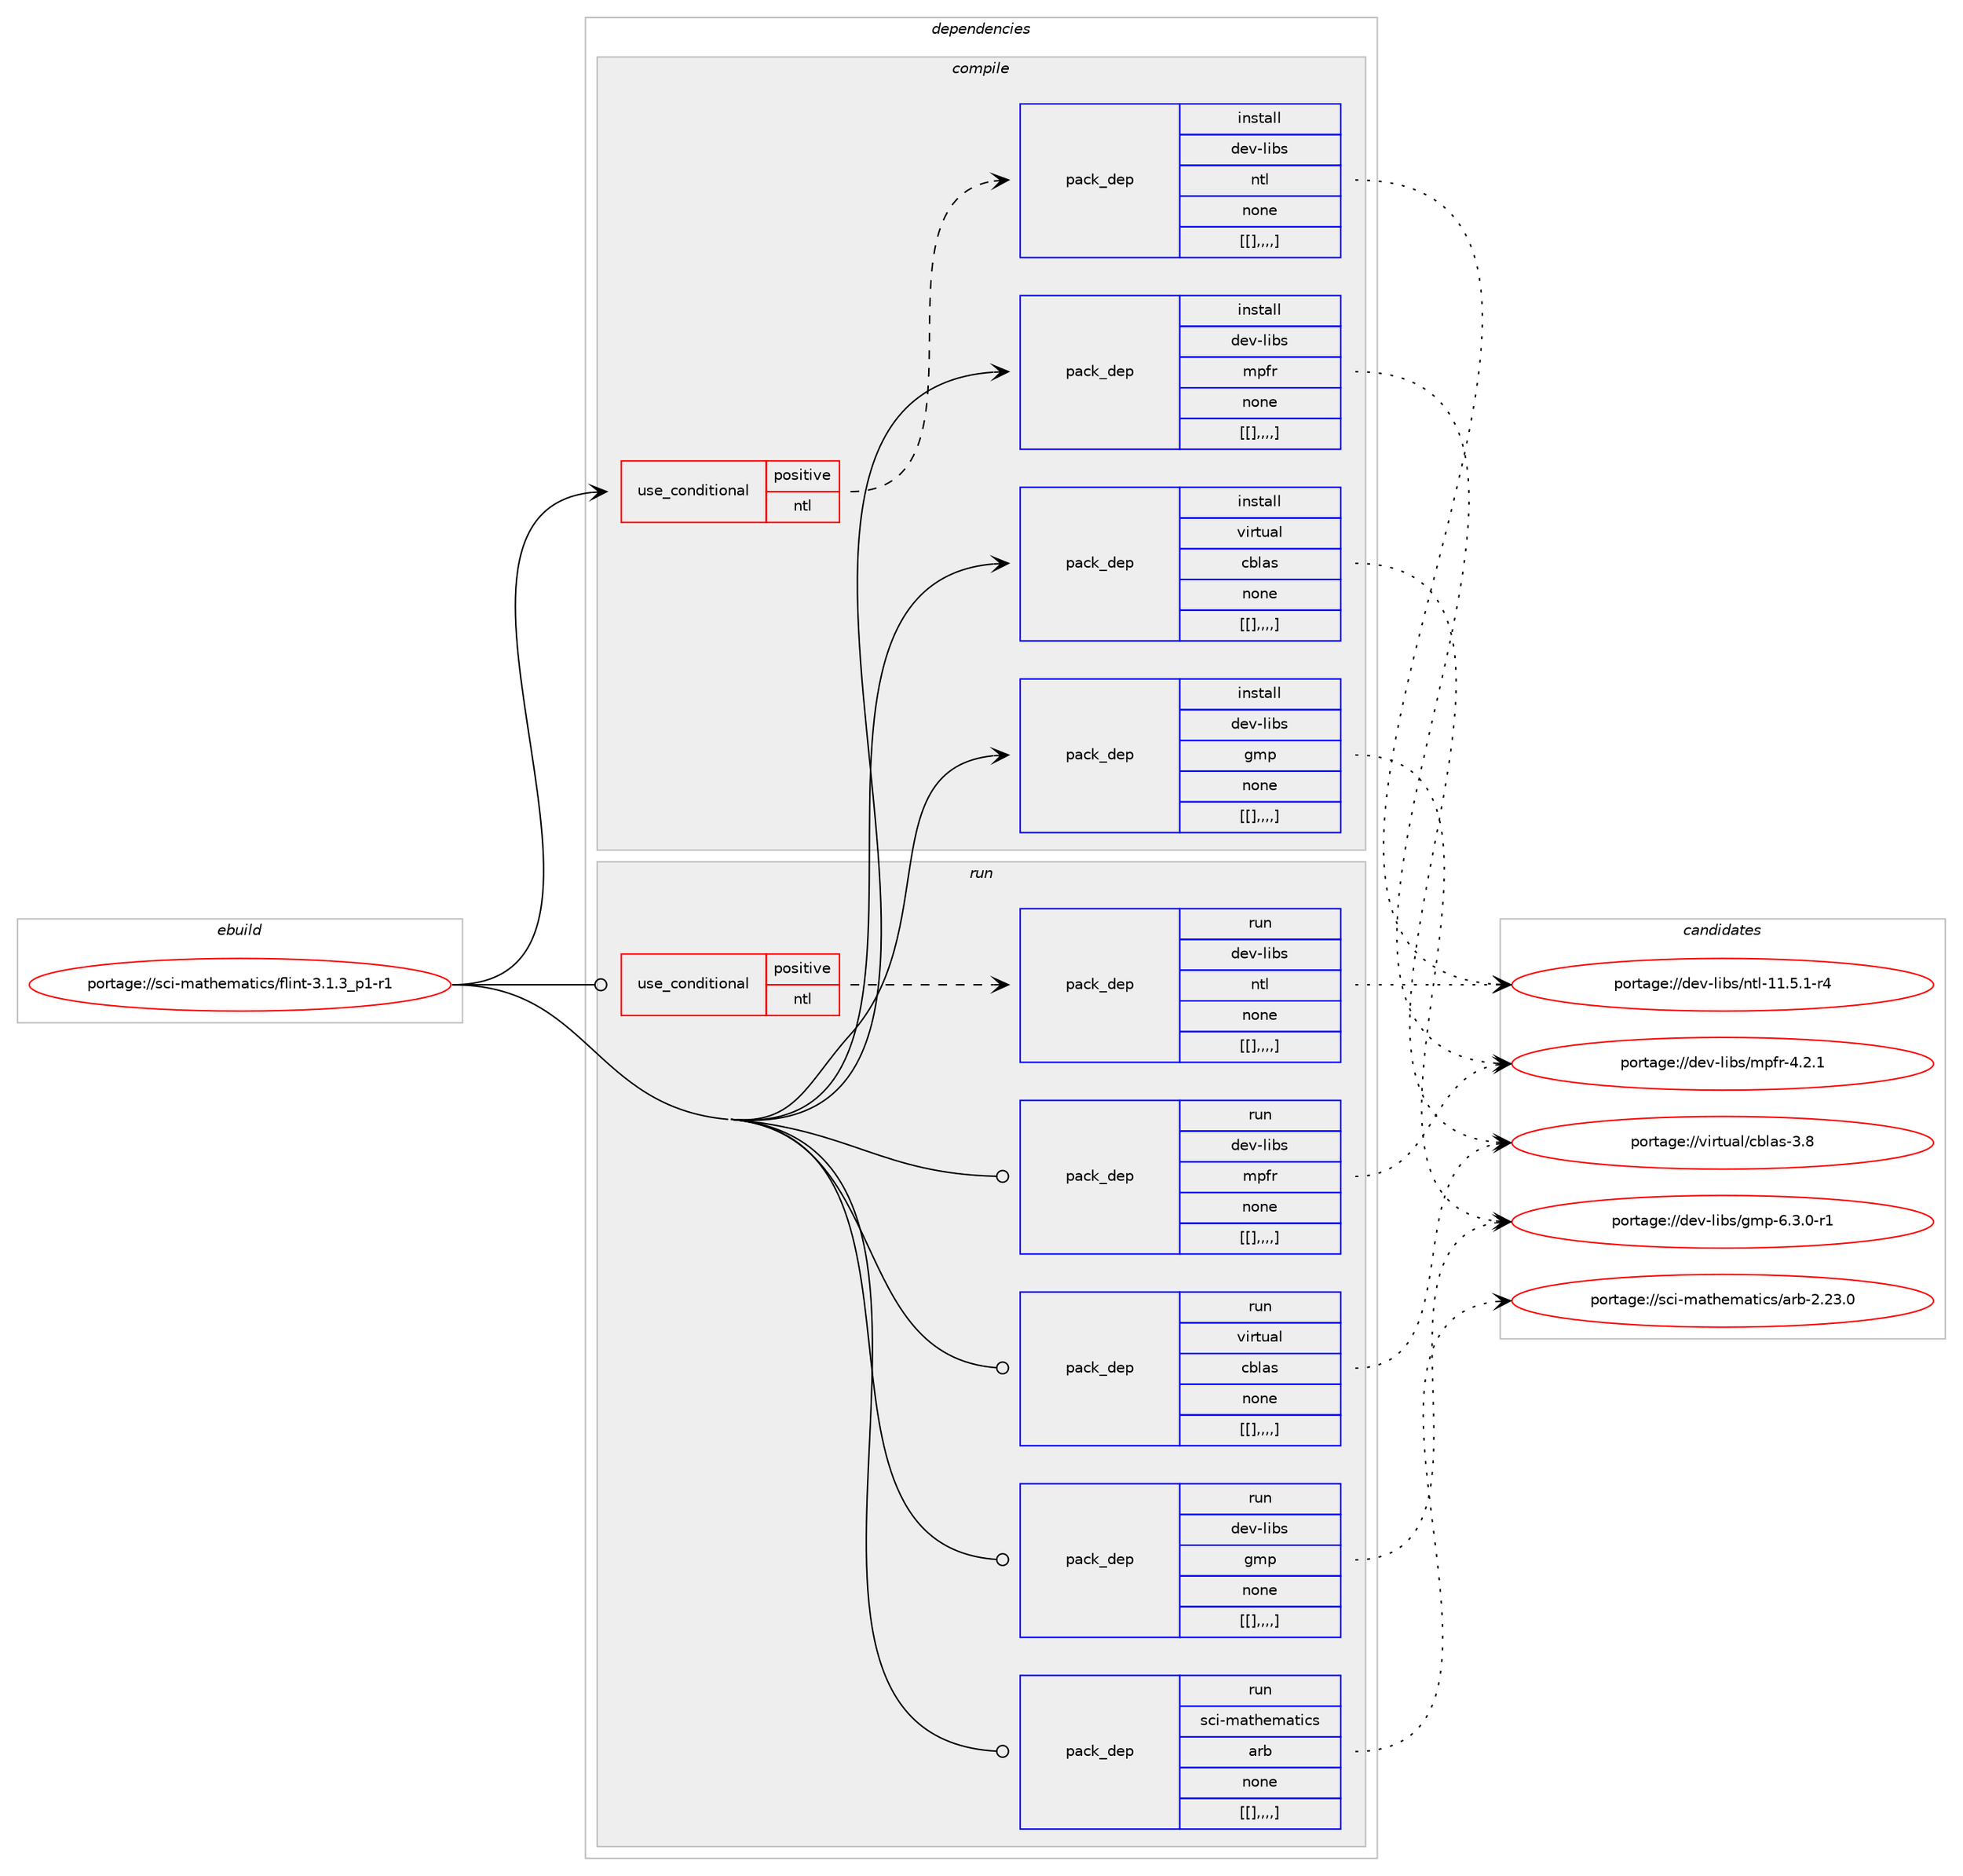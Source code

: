 digraph prolog {

# *************
# Graph options
# *************

newrank=true;
concentrate=true;
compound=true;
graph [rankdir=LR,fontname=Helvetica,fontsize=10,ranksep=1.5];#, ranksep=2.5, nodesep=0.2];
edge  [arrowhead=vee];
node  [fontname=Helvetica,fontsize=10];

# **********
# The ebuild
# **********

subgraph cluster_leftcol {
color=gray;
label=<<i>ebuild</i>>;
id [label="portage://sci-mathematics/flint-3.1.3_p1-r1", color=red, width=4, href="../sci-mathematics/flint-3.1.3_p1-r1.svg"];
}

# ****************
# The dependencies
# ****************

subgraph cluster_midcol {
color=gray;
label=<<i>dependencies</i>>;
subgraph cluster_compile {
fillcolor="#eeeeee";
style=filled;
label=<<i>compile</i>>;
subgraph cond159 {
dependency821 [label=<<TABLE BORDER="0" CELLBORDER="1" CELLSPACING="0" CELLPADDING="4"><TR><TD ROWSPAN="3" CELLPADDING="10">use_conditional</TD></TR><TR><TD>positive</TD></TR><TR><TD>ntl</TD></TR></TABLE>>, shape=none, color=red];
subgraph pack658 {
dependency822 [label=<<TABLE BORDER="0" CELLBORDER="1" CELLSPACING="0" CELLPADDING="4" WIDTH="220"><TR><TD ROWSPAN="6" CELLPADDING="30">pack_dep</TD></TR><TR><TD WIDTH="110">install</TD></TR><TR><TD>dev-libs</TD></TR><TR><TD>ntl</TD></TR><TR><TD>none</TD></TR><TR><TD>[[],,,,]</TD></TR></TABLE>>, shape=none, color=blue];
}
dependency821:e -> dependency822:w [weight=20,style="dashed",arrowhead="vee"];
}
id:e -> dependency821:w [weight=20,style="solid",arrowhead="vee"];
subgraph pack662 {
dependency826 [label=<<TABLE BORDER="0" CELLBORDER="1" CELLSPACING="0" CELLPADDING="4" WIDTH="220"><TR><TD ROWSPAN="6" CELLPADDING="30">pack_dep</TD></TR><TR><TD WIDTH="110">install</TD></TR><TR><TD>dev-libs</TD></TR><TR><TD>gmp</TD></TR><TR><TD>none</TD></TR><TR><TD>[[],,,,]</TD></TR></TABLE>>, shape=none, color=blue];
}
id:e -> dependency826:w [weight=20,style="solid",arrowhead="vee"];
subgraph pack663 {
dependency827 [label=<<TABLE BORDER="0" CELLBORDER="1" CELLSPACING="0" CELLPADDING="4" WIDTH="220"><TR><TD ROWSPAN="6" CELLPADDING="30">pack_dep</TD></TR><TR><TD WIDTH="110">install</TD></TR><TR><TD>dev-libs</TD></TR><TR><TD>mpfr</TD></TR><TR><TD>none</TD></TR><TR><TD>[[],,,,]</TD></TR></TABLE>>, shape=none, color=blue];
}
id:e -> dependency827:w [weight=20,style="solid",arrowhead="vee"];
subgraph pack665 {
dependency829 [label=<<TABLE BORDER="0" CELLBORDER="1" CELLSPACING="0" CELLPADDING="4" WIDTH="220"><TR><TD ROWSPAN="6" CELLPADDING="30">pack_dep</TD></TR><TR><TD WIDTH="110">install</TD></TR><TR><TD>virtual</TD></TR><TR><TD>cblas</TD></TR><TR><TD>none</TD></TR><TR><TD>[[],,,,]</TD></TR></TABLE>>, shape=none, color=blue];
}
id:e -> dependency829:w [weight=20,style="solid",arrowhead="vee"];
}
subgraph cluster_compileandrun {
fillcolor="#eeeeee";
style=filled;
label=<<i>compile and run</i>>;
}
subgraph cluster_run {
fillcolor="#eeeeee";
style=filled;
label=<<i>run</i>>;
subgraph cond160 {
dependency832 [label=<<TABLE BORDER="0" CELLBORDER="1" CELLSPACING="0" CELLPADDING="4"><TR><TD ROWSPAN="3" CELLPADDING="10">use_conditional</TD></TR><TR><TD>positive</TD></TR><TR><TD>ntl</TD></TR></TABLE>>, shape=none, color=red];
subgraph pack668 {
dependency833 [label=<<TABLE BORDER="0" CELLBORDER="1" CELLSPACING="0" CELLPADDING="4" WIDTH="220"><TR><TD ROWSPAN="6" CELLPADDING="30">pack_dep</TD></TR><TR><TD WIDTH="110">run</TD></TR><TR><TD>dev-libs</TD></TR><TR><TD>ntl</TD></TR><TR><TD>none</TD></TR><TR><TD>[[],,,,]</TD></TR></TABLE>>, shape=none, color=blue];
}
dependency832:e -> dependency833:w [weight=20,style="dashed",arrowhead="vee"];
}
id:e -> dependency832:w [weight=20,style="solid",arrowhead="odot"];
subgraph pack670 {
dependency835 [label=<<TABLE BORDER="0" CELLBORDER="1" CELLSPACING="0" CELLPADDING="4" WIDTH="220"><TR><TD ROWSPAN="6" CELLPADDING="30">pack_dep</TD></TR><TR><TD WIDTH="110">run</TD></TR><TR><TD>dev-libs</TD></TR><TR><TD>gmp</TD></TR><TR><TD>none</TD></TR><TR><TD>[[],,,,]</TD></TR></TABLE>>, shape=none, color=blue];
}
id:e -> dependency835:w [weight=20,style="solid",arrowhead="odot"];
subgraph pack671 {
dependency836 [label=<<TABLE BORDER="0" CELLBORDER="1" CELLSPACING="0" CELLPADDING="4" WIDTH="220"><TR><TD ROWSPAN="6" CELLPADDING="30">pack_dep</TD></TR><TR><TD WIDTH="110">run</TD></TR><TR><TD>dev-libs</TD></TR><TR><TD>mpfr</TD></TR><TR><TD>none</TD></TR><TR><TD>[[],,,,]</TD></TR></TABLE>>, shape=none, color=blue];
}
id:e -> dependency836:w [weight=20,style="solid",arrowhead="odot"];
subgraph pack672 {
dependency837 [label=<<TABLE BORDER="0" CELLBORDER="1" CELLSPACING="0" CELLPADDING="4" WIDTH="220"><TR><TD ROWSPAN="6" CELLPADDING="30">pack_dep</TD></TR><TR><TD WIDTH="110">run</TD></TR><TR><TD>virtual</TD></TR><TR><TD>cblas</TD></TR><TR><TD>none</TD></TR><TR><TD>[[],,,,]</TD></TR></TABLE>>, shape=none, color=blue];
}
id:e -> dependency837:w [weight=20,style="solid",arrowhead="odot"];
subgraph pack673 {
dependency838 [label=<<TABLE BORDER="0" CELLBORDER="1" CELLSPACING="0" CELLPADDING="4" WIDTH="220"><TR><TD ROWSPAN="6" CELLPADDING="30">pack_dep</TD></TR><TR><TD WIDTH="110">run</TD></TR><TR><TD>sci-mathematics</TD></TR><TR><TD>arb</TD></TR><TR><TD>none</TD></TR><TR><TD>[[],,,,]</TD></TR></TABLE>>, shape=none, color=blue];
}
id:e -> dependency838:w [weight=20,style="solid",arrowhead="odot"];
}
}

# **************
# The candidates
# **************

subgraph cluster_choices {
rank=same;
color=gray;
label=<<i>candidates</i>>;

subgraph choice645 {
color=black;
nodesep=1;
choice100101118451081059811547110116108454949465346494511452 [label="portage://dev-libs/ntl-11.5.1-r4", color=red, width=4,href="../dev-libs/ntl-11.5.1-r4.svg"];
dependency822:e -> choice100101118451081059811547110116108454949465346494511452:w [style=dotted,weight="100"];
}
subgraph choice648 {
color=black;
nodesep=1;
choice1001011184510810598115471031091124554465146484511449 [label="portage://dev-libs/gmp-6.3.0-r1", color=red, width=4,href="../dev-libs/gmp-6.3.0-r1.svg"];
dependency826:e -> choice1001011184510810598115471031091124554465146484511449:w [style=dotted,weight="100"];
}
subgraph choice649 {
color=black;
nodesep=1;
choice100101118451081059811547109112102114455246504649 [label="portage://dev-libs/mpfr-4.2.1", color=red, width=4,href="../dev-libs/mpfr-4.2.1.svg"];
dependency827:e -> choice100101118451081059811547109112102114455246504649:w [style=dotted,weight="100"];
}
subgraph choice651 {
color=black;
nodesep=1;
choice118105114116117971084799981089711545514656 [label="portage://virtual/cblas-3.8", color=red, width=4,href="../virtual/cblas-3.8.svg"];
dependency829:e -> choice118105114116117971084799981089711545514656:w [style=dotted,weight="100"];
}
subgraph choice652 {
color=black;
nodesep=1;
choice100101118451081059811547110116108454949465346494511452 [label="portage://dev-libs/ntl-11.5.1-r4", color=red, width=4,href="../dev-libs/ntl-11.5.1-r4.svg"];
dependency833:e -> choice100101118451081059811547110116108454949465346494511452:w [style=dotted,weight="100"];
}
subgraph choice656 {
color=black;
nodesep=1;
choice1001011184510810598115471031091124554465146484511449 [label="portage://dev-libs/gmp-6.3.0-r1", color=red, width=4,href="../dev-libs/gmp-6.3.0-r1.svg"];
dependency835:e -> choice1001011184510810598115471031091124554465146484511449:w [style=dotted,weight="100"];
}
subgraph choice657 {
color=black;
nodesep=1;
choice100101118451081059811547109112102114455246504649 [label="portage://dev-libs/mpfr-4.2.1", color=red, width=4,href="../dev-libs/mpfr-4.2.1.svg"];
dependency836:e -> choice100101118451081059811547109112102114455246504649:w [style=dotted,weight="100"];
}
subgraph choice659 {
color=black;
nodesep=1;
choice118105114116117971084799981089711545514656 [label="portage://virtual/cblas-3.8", color=red, width=4,href="../virtual/cblas-3.8.svg"];
dependency837:e -> choice118105114116117971084799981089711545514656:w [style=dotted,weight="100"];
}
subgraph choice661 {
color=black;
nodesep=1;
choice115991054510997116104101109971161059911547971149845504650514648 [label="portage://sci-mathematics/arb-2.23.0", color=red, width=4,href="../sci-mathematics/arb-2.23.0.svg"];
dependency838:e -> choice115991054510997116104101109971161059911547971149845504650514648:w [style=dotted,weight="100"];
}
}

}
